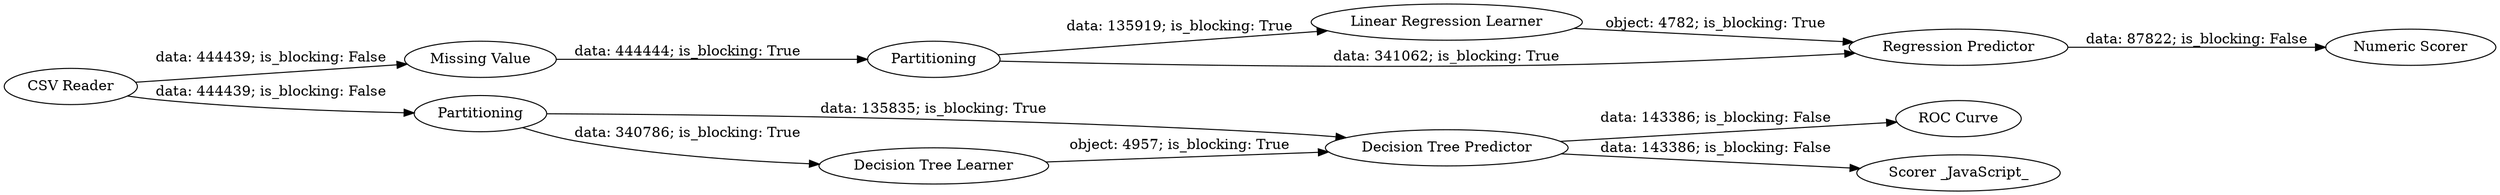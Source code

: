 digraph {
	"-1687040812198942529_15" [label="Linear Regression Learner"]
	"-1687040812198942529_12" [label=Partitioning]
	"-1687040812198942529_1" [label="CSV Reader"]
	"-1687040812198942529_16" [label="Numeric Scorer"]
	"-1687040812198942529_11" [label="Missing Value"]
	"-1687040812198942529_20" [label="ROC Curve"]
	"-1687040812198942529_18" [label="Decision Tree Predictor"]
	"-1687040812198942529_19" [label="Scorer _JavaScript_"]
	"-1687040812198942529_13" [label=Partitioning]
	"-1687040812198942529_17" [label="Decision Tree Learner"]
	"-1687040812198942529_14" [label="Regression Predictor"]
	"-1687040812198942529_11" -> "-1687040812198942529_12" [label="data: 444444; is_blocking: True"]
	"-1687040812198942529_15" -> "-1687040812198942529_14" [label="object: 4782; is_blocking: True"]
	"-1687040812198942529_12" -> "-1687040812198942529_14" [label="data: 341062; is_blocking: True"]
	"-1687040812198942529_13" -> "-1687040812198942529_18" [label="data: 135835; is_blocking: True"]
	"-1687040812198942529_14" -> "-1687040812198942529_16" [label="data: 87822; is_blocking: False"]
	"-1687040812198942529_18" -> "-1687040812198942529_20" [label="data: 143386; is_blocking: False"]
	"-1687040812198942529_1" -> "-1687040812198942529_11" [label="data: 444439; is_blocking: False"]
	"-1687040812198942529_18" -> "-1687040812198942529_19" [label="data: 143386; is_blocking: False"]
	"-1687040812198942529_12" -> "-1687040812198942529_15" [label="data: 135919; is_blocking: True"]
	"-1687040812198942529_17" -> "-1687040812198942529_18" [label="object: 4957; is_blocking: True"]
	"-1687040812198942529_13" -> "-1687040812198942529_17" [label="data: 340786; is_blocking: True"]
	"-1687040812198942529_1" -> "-1687040812198942529_13" [label="data: 444439; is_blocking: False"]
	rankdir=LR
}
